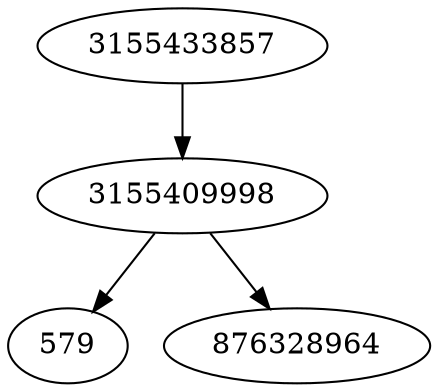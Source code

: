 strict digraph  {
3155433857;
579;
876328964;
3155409998;
3155433857 -> 3155409998;
3155409998 -> 876328964;
3155409998 -> 579;
}
